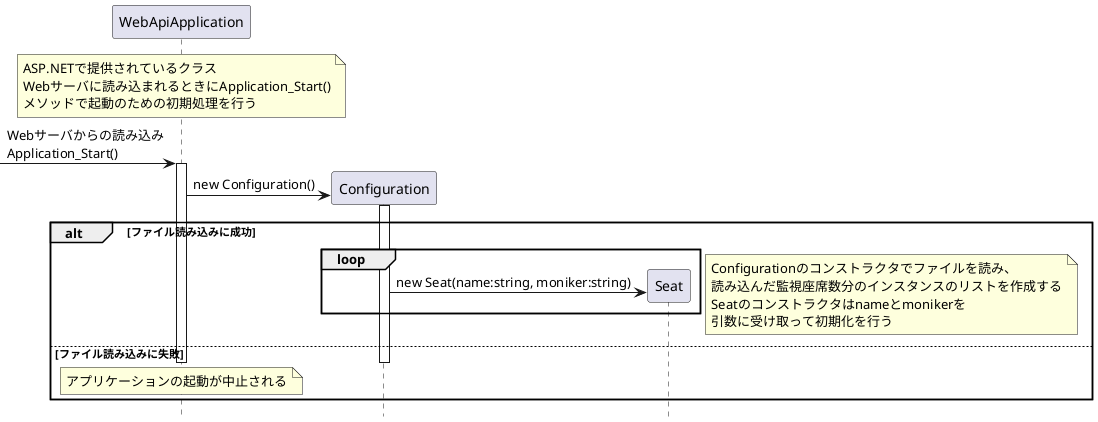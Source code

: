 @startuml SeatMonitoringAPI起動シーケンス図
hide footbox

participant "WebApiApplication" as WebApiApplication
participant "Configuration" as Configuration
participant "Seat" as Seat

note over WebApiApplication
	ASP.NETで提供されているクラス
	Webサーバに読み込まれるときにApplication_Start()
	メソッドで起動のための初期処理を行う
end note
-> WebApiApplication :Webサーバからの読み込み\nApplication_Start()
activate WebApiApplication

create Configuration
WebApiApplication -> Configuration : new Configuration()
activate Configuration

alt ファイル読み込みに成功
	loop
		create Seat
		Configuration -> Seat :new Seat(name:string, moniker:string)
	end
	note right
		Configurationのコンストラクタでファイルを読み、
		読み込んだ監視座席数分のインスタンスのリストを作成する
		Seatのコンストラクタはnameとmonikerを
		引数に受け取って初期化を行う
	end note
|||
else ファイル読み込みに失敗
	deactivate Configuration
	deactivate WebApiApplication
	note over WebApiApplication
		アプリケーションの起動が中止される
	end note
end

@enduml